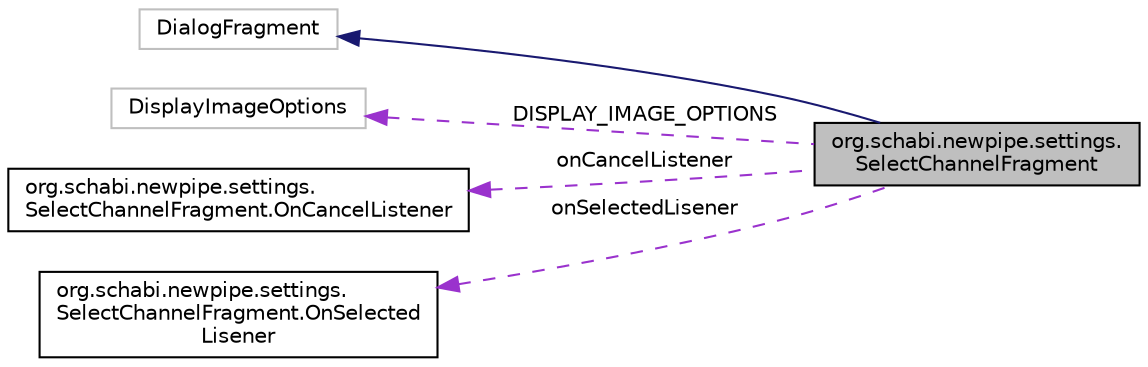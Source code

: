digraph "org.schabi.newpipe.settings.SelectChannelFragment"
{
 // LATEX_PDF_SIZE
  edge [fontname="Helvetica",fontsize="10",labelfontname="Helvetica",labelfontsize="10"];
  node [fontname="Helvetica",fontsize="10",shape=record];
  rankdir="LR";
  Node2 [label="org.schabi.newpipe.settings.\lSelectChannelFragment",height=0.2,width=0.4,color="black", fillcolor="grey75", style="filled", fontcolor="black",tooltip=" "];
  Node3 -> Node2 [dir="back",color="midnightblue",fontsize="10",style="solid",fontname="Helvetica"];
  Node3 [label="DialogFragment",height=0.2,width=0.4,color="grey75", fillcolor="white", style="filled",tooltip=" "];
  Node4 -> Node2 [dir="back",color="darkorchid3",fontsize="10",style="dashed",label=" DISPLAY_IMAGE_OPTIONS" ,fontname="Helvetica"];
  Node4 [label="DisplayImageOptions",height=0.2,width=0.4,color="grey75", fillcolor="white", style="filled",tooltip=" "];
  Node5 -> Node2 [dir="back",color="darkorchid3",fontsize="10",style="dashed",label=" onCancelListener" ,fontname="Helvetica"];
  Node5 [label="org.schabi.newpipe.settings.\lSelectChannelFragment.OnCancelListener",height=0.2,width=0.4,color="black", fillcolor="white", style="filled",URL="$interfaceorg_1_1schabi_1_1newpipe_1_1settings_1_1_select_channel_fragment_1_1_on_cancel_listener.html",tooltip=" "];
  Node6 -> Node2 [dir="back",color="darkorchid3",fontsize="10",style="dashed",label=" onSelectedLisener" ,fontname="Helvetica"];
  Node6 [label="org.schabi.newpipe.settings.\lSelectChannelFragment.OnSelected\lLisener",height=0.2,width=0.4,color="black", fillcolor="white", style="filled",URL="$interfaceorg_1_1schabi_1_1newpipe_1_1settings_1_1_select_channel_fragment_1_1_on_selected_lisener.html",tooltip=" "];
}
